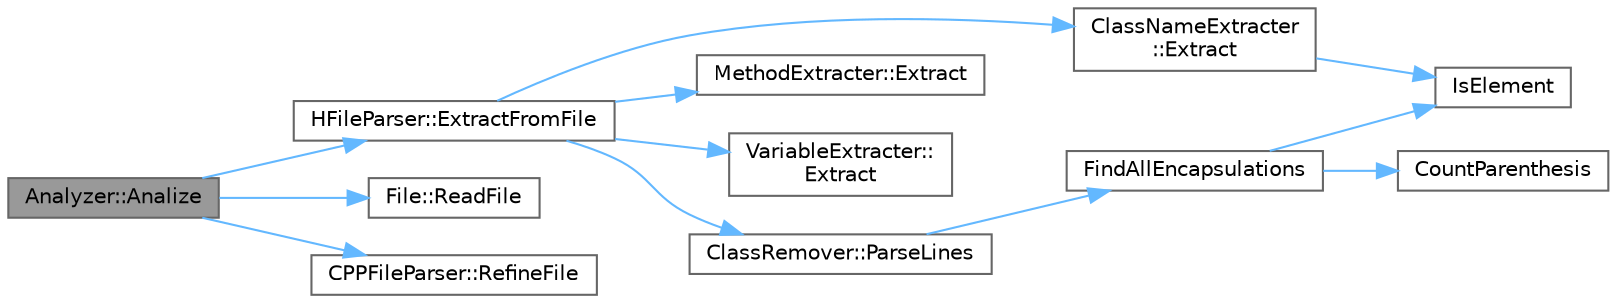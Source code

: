 digraph "Analyzer::Analize"
{
 // LATEX_PDF_SIZE
  bgcolor="transparent";
  edge [fontname=Helvetica,fontsize=10,labelfontname=Helvetica,labelfontsize=10];
  node [fontname=Helvetica,fontsize=10,shape=box,height=0.2,width=0.4];
  rankdir="LR";
  Node1 [id="Node000001",label="Analyzer::Analize",height=0.2,width=0.4,color="gray40", fillcolor="grey60", style="filled", fontcolor="black",tooltip=" "];
  Node1 -> Node2 [id="edge1_Node000001_Node000002",color="steelblue1",style="solid",tooltip=" "];
  Node2 [id="Node000002",label="HFileParser::ExtractFromFile",height=0.2,width=0.4,color="grey40", fillcolor="white", style="filled",URL="$class_h_file_parser.html#a81b55cfc686652a6806d843445091e91",tooltip=" "];
  Node2 -> Node3 [id="edge2_Node000002_Node000003",color="steelblue1",style="solid",tooltip=" "];
  Node3 [id="Node000003",label="ClassNameExtracter\l::Extract",height=0.2,width=0.4,color="grey40", fillcolor="white", style="filled",URL="$class_class_name_extracter.html#a3fe67c2ac1e6053a7e138760ca39c41c",tooltip=" "];
  Node3 -> Node4 [id="edge3_Node000003_Node000004",color="steelblue1",style="solid",tooltip=" "];
  Node4 [id="Node000004",label="IsElement",height=0.2,width=0.4,color="grey40", fillcolor="white", style="filled",URL="$_additional_files_helper_8ixx.html#a24915bf6ac230c3aacf50201221836ba",tooltip=" "];
  Node2 -> Node5 [id="edge4_Node000002_Node000005",color="steelblue1",style="solid",tooltip=" "];
  Node5 [id="Node000005",label="MethodExtracter::Extract",height=0.2,width=0.4,color="grey40", fillcolor="white", style="filled",URL="$class_method_extracter.html#ac7d619dc7fe9d9608054b065e3b72788",tooltip=" "];
  Node2 -> Node6 [id="edge5_Node000002_Node000006",color="steelblue1",style="solid",tooltip=" "];
  Node6 [id="Node000006",label="VariableExtracter::\lExtract",height=0.2,width=0.4,color="grey40", fillcolor="white", style="filled",URL="$class_variable_extracter.html#aa77c86e4c200d45d63f3c38fe2e5a5cd",tooltip=" "];
  Node2 -> Node7 [id="edge6_Node000002_Node000007",color="steelblue1",style="solid",tooltip=" "];
  Node7 [id="Node000007",label="ClassRemover::ParseLines",height=0.2,width=0.4,color="grey40", fillcolor="white", style="filled",URL="$class_class_remover.html#a4481e10269712a16058b4ef91164895e",tooltip=" "];
  Node7 -> Node8 [id="edge7_Node000007_Node000008",color="steelblue1",style="solid",tooltip=" "];
  Node8 [id="Node000008",label="FindAllEncapsulations",height=0.2,width=0.4,color="grey40", fillcolor="white", style="filled",URL="$_additional_files_helper_8ixx.html#ac7bb9fd2a57ea65a0005cd4738ee03f8",tooltip=" "];
  Node8 -> Node9 [id="edge8_Node000008_Node000009",color="steelblue1",style="solid",tooltip=" "];
  Node9 [id="Node000009",label="CountParenthesis",height=0.2,width=0.4,color="grey40", fillcolor="white", style="filled",URL="$_additional_files_helper_8ixx.html#a60221f9e31eb9859a1dad5c075c37e79",tooltip=" "];
  Node8 -> Node4 [id="edge9_Node000008_Node000004",color="steelblue1",style="solid",tooltip=" "];
  Node1 -> Node10 [id="edge10_Node000001_Node000010",color="steelblue1",style="solid",tooltip=" "];
  Node10 [id="Node000010",label="File::ReadFile",height=0.2,width=0.4,color="grey40", fillcolor="white", style="filled",URL="$class_file.html#a77659e1ae30fc63ee5cfabde286e9113",tooltip=" "];
  Node1 -> Node11 [id="edge11_Node000001_Node000011",color="steelblue1",style="solid",tooltip=" "];
  Node11 [id="Node000011",label="CPPFileParser::RefineFile",height=0.2,width=0.4,color="grey40", fillcolor="white", style="filled",URL="$class_c_p_p_file_parser.html#a3249b81a2f6dbf27c9ef49f230e53b01",tooltip=" "];
}
